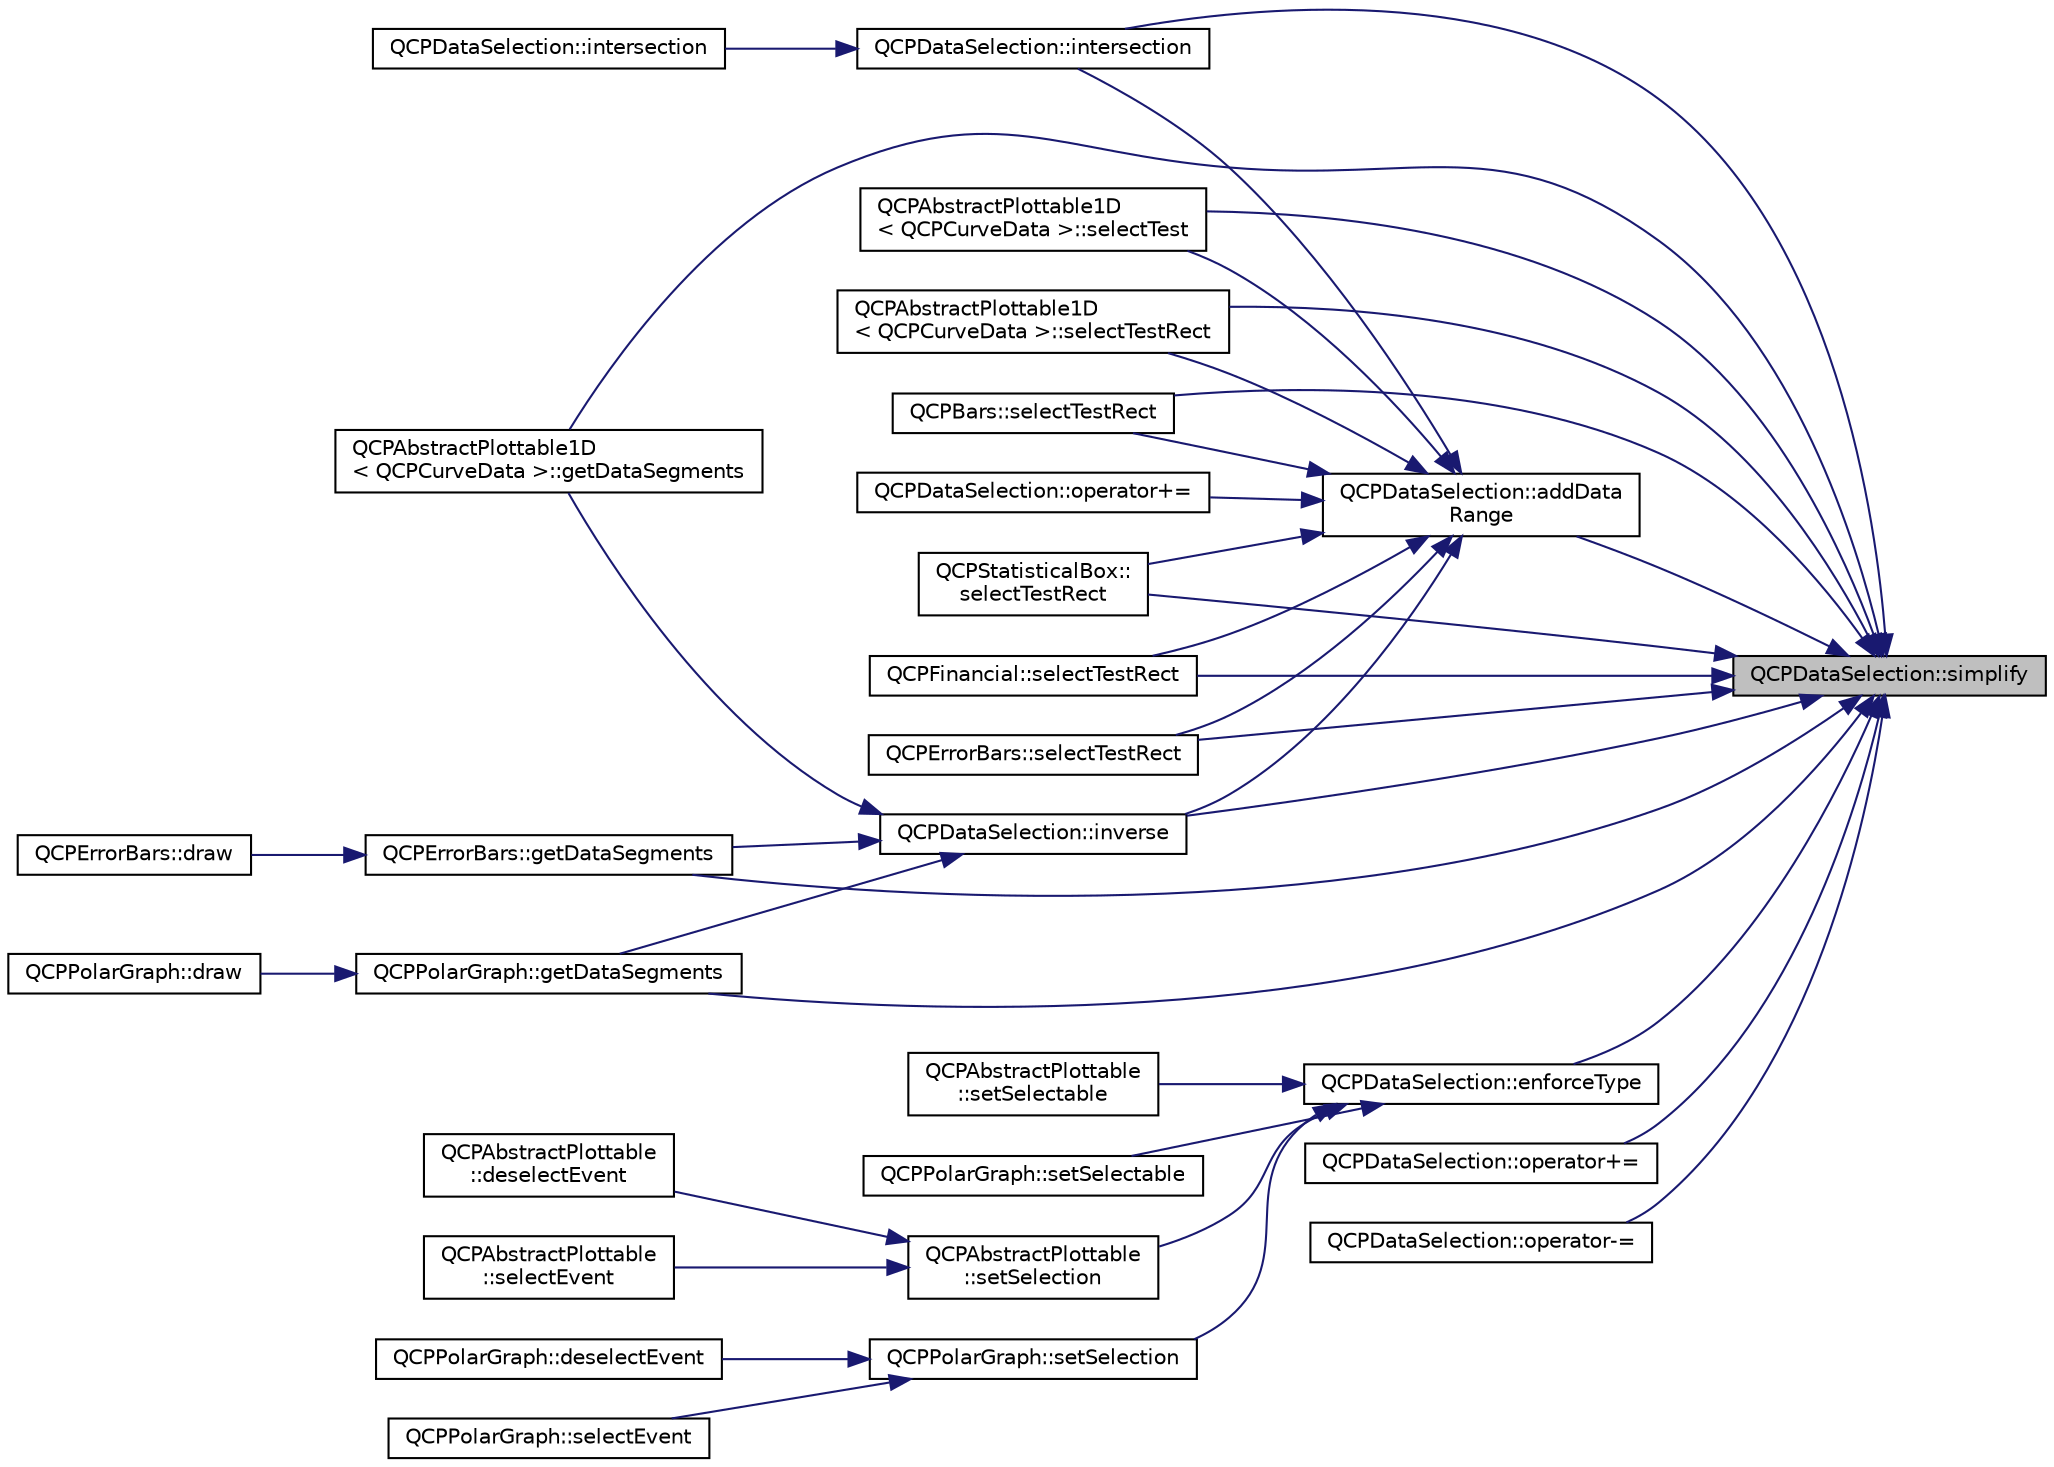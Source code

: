 digraph "QCPDataSelection::simplify"
{
 // LATEX_PDF_SIZE
  edge [fontname="Helvetica",fontsize="10",labelfontname="Helvetica",labelfontsize="10"];
  node [fontname="Helvetica",fontsize="10",shape=record];
  rankdir="RL";
  Node1 [label="QCPDataSelection::simplify",height=0.2,width=0.4,color="black", fillcolor="grey75", style="filled", fontcolor="black",tooltip=" "];
  Node1 -> Node2 [dir="back",color="midnightblue",fontsize="10",style="solid",fontname="Helvetica"];
  Node2 [label="QCPDataSelection::addData\lRange",height=0.2,width=0.4,color="black", fillcolor="white", style="filled",URL="$classQCPDataSelection.html#a46740c5aa7b80ae9b2abf6985d61b74f",tooltip=" "];
  Node2 -> Node3 [dir="back",color="midnightblue",fontsize="10",style="solid",fontname="Helvetica"];
  Node3 [label="QCPDataSelection::intersection",height=0.2,width=0.4,color="black", fillcolor="white", style="filled",URL="$classQCPDataSelection.html#af5267ced53687561367105ee77b874ab",tooltip=" "];
  Node3 -> Node4 [dir="back",color="midnightblue",fontsize="10",style="solid",fontname="Helvetica"];
  Node4 [label="QCPDataSelection::intersection",height=0.2,width=0.4,color="black", fillcolor="white", style="filled",URL="$classQCPDataSelection.html#af296ec5a948656c1d1ecb7b2970d2a24",tooltip=" "];
  Node2 -> Node5 [dir="back",color="midnightblue",fontsize="10",style="solid",fontname="Helvetica"];
  Node5 [label="QCPDataSelection::inverse",height=0.2,width=0.4,color="black", fillcolor="white", style="filled",URL="$classQCPDataSelection.html#ae8097f4e4ffee7b1b5df27c93eb365db",tooltip=" "];
  Node5 -> Node6 [dir="back",color="midnightblue",fontsize="10",style="solid",fontname="Helvetica"];
  Node6 [label="QCPAbstractPlottable1D\l\< QCPCurveData \>::getDataSegments",height=0.2,width=0.4,color="black", fillcolor="white", style="filled",URL="$classQCPAbstractPlottable1D.html#ae890e62ce403c54f575c73b9529f1af8",tooltip=" "];
  Node5 -> Node7 [dir="back",color="midnightblue",fontsize="10",style="solid",fontname="Helvetica"];
  Node7 [label="QCPErrorBars::getDataSegments",height=0.2,width=0.4,color="black", fillcolor="white", style="filled",URL="$classQCPErrorBars.html#a243e0bb2563fc2e9f08efd77e7175abf",tooltip=" "];
  Node7 -> Node8 [dir="back",color="midnightblue",fontsize="10",style="solid",fontname="Helvetica"];
  Node8 [label="QCPErrorBars::draw",height=0.2,width=0.4,color="black", fillcolor="white", style="filled",URL="$classQCPErrorBars.html#a801e85931372abf2a1034bfb2eac5cd2",tooltip=" "];
  Node5 -> Node9 [dir="back",color="midnightblue",fontsize="10",style="solid",fontname="Helvetica"];
  Node9 [label="QCPPolarGraph::getDataSegments",height=0.2,width=0.4,color="black", fillcolor="white", style="filled",URL="$classQCPPolarGraph.html#a984e21a4d3189d3fce60a3b883a86752",tooltip=" "];
  Node9 -> Node10 [dir="back",color="midnightblue",fontsize="10",style="solid",fontname="Helvetica"];
  Node10 [label="QCPPolarGraph::draw",height=0.2,width=0.4,color="black", fillcolor="white", style="filled",URL="$classQCPPolarGraph.html#a2a053fc53b7945cd2e3b93cef9cade9a",tooltip=" "];
  Node2 -> Node11 [dir="back",color="midnightblue",fontsize="10",style="solid",fontname="Helvetica"];
  Node11 [label="QCPDataSelection::operator+=",height=0.2,width=0.4,color="black", fillcolor="white", style="filled",URL="$classQCPDataSelection.html#a17058640d4e6f49984a0e7e42043df1b",tooltip=" "];
  Node2 -> Node12 [dir="back",color="midnightblue",fontsize="10",style="solid",fontname="Helvetica"];
  Node12 [label="QCPAbstractPlottable1D\l\< QCPCurveData \>::selectTest",height=0.2,width=0.4,color="black", fillcolor="white", style="filled",URL="$classQCPAbstractPlottable1D.html#a2f169c3c2989e5d08ec7a9e3eb56a261",tooltip=" "];
  Node2 -> Node13 [dir="back",color="midnightblue",fontsize="10",style="solid",fontname="Helvetica"];
  Node13 [label="QCPAbstractPlottable1D\l\< QCPCurveData \>::selectTestRect",height=0.2,width=0.4,color="black", fillcolor="white", style="filled",URL="$classQCPAbstractPlottable1D.html#a22377bf6e57ab7eedbc9e489250c6ded",tooltip=" "];
  Node2 -> Node14 [dir="back",color="midnightblue",fontsize="10",style="solid",fontname="Helvetica"];
  Node14 [label="QCPBars::selectTestRect",height=0.2,width=0.4,color="black", fillcolor="white", style="filled",URL="$classQCPBars.html#ab03bb6125c3e983b89d694f75ce6b3d5",tooltip=" "];
  Node2 -> Node15 [dir="back",color="midnightblue",fontsize="10",style="solid",fontname="Helvetica"];
  Node15 [label="QCPStatisticalBox::\lselectTestRect",height=0.2,width=0.4,color="black", fillcolor="white", style="filled",URL="$classQCPStatisticalBox.html#a42febad6ad5e924a151434cc434b4ffc",tooltip=" "];
  Node2 -> Node16 [dir="back",color="midnightblue",fontsize="10",style="solid",fontname="Helvetica"];
  Node16 [label="QCPFinancial::selectTestRect",height=0.2,width=0.4,color="black", fillcolor="white", style="filled",URL="$classQCPFinancial.html#a3c5beb1ab028a1dba845fc9dcffc7cf4",tooltip=" "];
  Node2 -> Node17 [dir="back",color="midnightblue",fontsize="10",style="solid",fontname="Helvetica"];
  Node17 [label="QCPErrorBars::selectTestRect",height=0.2,width=0.4,color="black", fillcolor="white", style="filled",URL="$classQCPErrorBars.html#ad7c727736599dfb173f0952082e1a5b6",tooltip=" "];
  Node1 -> Node18 [dir="back",color="midnightblue",fontsize="10",style="solid",fontname="Helvetica"];
  Node18 [label="QCPDataSelection::enforceType",height=0.2,width=0.4,color="black", fillcolor="white", style="filled",URL="$classQCPDataSelection.html#a17b84d852911531d229f4a76aa239a75",tooltip=" "];
  Node18 -> Node19 [dir="back",color="midnightblue",fontsize="10",style="solid",fontname="Helvetica"];
  Node19 [label="QCPAbstractPlottable\l::setSelectable",height=0.2,width=0.4,color="black", fillcolor="white", style="filled",URL="$classQCPAbstractPlottable.html#ac238d6e910f976f1f30d41c2bca44ac3",tooltip=" "];
  Node18 -> Node20 [dir="back",color="midnightblue",fontsize="10",style="solid",fontname="Helvetica"];
  Node20 [label="QCPPolarGraph::setSelectable",height=0.2,width=0.4,color="black", fillcolor="white", style="filled",URL="$classQCPPolarGraph.html#ab69bb9f6074ba180e74e535fd6494f96",tooltip=" "];
  Node18 -> Node21 [dir="back",color="midnightblue",fontsize="10",style="solid",fontname="Helvetica"];
  Node21 [label="QCPAbstractPlottable\l::setSelection",height=0.2,width=0.4,color="black", fillcolor="white", style="filled",URL="$classQCPAbstractPlottable.html#a219bc5403a9d85d3129165ec3f5ae436",tooltip=" "];
  Node21 -> Node22 [dir="back",color="midnightblue",fontsize="10",style="solid",fontname="Helvetica"];
  Node22 [label="QCPAbstractPlottable\l::deselectEvent",height=0.2,width=0.4,color="black", fillcolor="white", style="filled",URL="$classQCPAbstractPlottable.html#a9b104d9da4f38f934363945c313bf82e",tooltip=" "];
  Node21 -> Node23 [dir="back",color="midnightblue",fontsize="10",style="solid",fontname="Helvetica"];
  Node23 [label="QCPAbstractPlottable\l::selectEvent",height=0.2,width=0.4,color="black", fillcolor="white", style="filled",URL="$classQCPAbstractPlottable.html#a2d488568cf16600dd81fa23d7d439829",tooltip=" "];
  Node18 -> Node24 [dir="back",color="midnightblue",fontsize="10",style="solid",fontname="Helvetica"];
  Node24 [label="QCPPolarGraph::setSelection",height=0.2,width=0.4,color="black", fillcolor="white", style="filled",URL="$classQCPPolarGraph.html#ab5cc3f205eeb153dd3a28c11b996ccb2",tooltip=" "];
  Node24 -> Node25 [dir="back",color="midnightblue",fontsize="10",style="solid",fontname="Helvetica"];
  Node25 [label="QCPPolarGraph::deselectEvent",height=0.2,width=0.4,color="black", fillcolor="white", style="filled",URL="$classQCPPolarGraph.html#a3372c079d5859f513d18384890945072",tooltip=" "];
  Node24 -> Node26 [dir="back",color="midnightblue",fontsize="10",style="solid",fontname="Helvetica"];
  Node26 [label="QCPPolarGraph::selectEvent",height=0.2,width=0.4,color="black", fillcolor="white", style="filled",URL="$classQCPPolarGraph.html#a1bc6a4af76e45ce13cd4f544062ff8b3",tooltip=" "];
  Node1 -> Node6 [dir="back",color="midnightblue",fontsize="10",style="solid",fontname="Helvetica"];
  Node1 -> Node7 [dir="back",color="midnightblue",fontsize="10",style="solid",fontname="Helvetica"];
  Node1 -> Node9 [dir="back",color="midnightblue",fontsize="10",style="solid",fontname="Helvetica"];
  Node1 -> Node3 [dir="back",color="midnightblue",fontsize="10",style="solid",fontname="Helvetica"];
  Node1 -> Node5 [dir="back",color="midnightblue",fontsize="10",style="solid",fontname="Helvetica"];
  Node1 -> Node27 [dir="back",color="midnightblue",fontsize="10",style="solid",fontname="Helvetica"];
  Node27 [label="QCPDataSelection::operator+=",height=0.2,width=0.4,color="black", fillcolor="white", style="filled",URL="$classQCPDataSelection.html#a4584d4b0ea5c4f095bd7b70f88eb5d9d",tooltip=" "];
  Node1 -> Node28 [dir="back",color="midnightblue",fontsize="10",style="solid",fontname="Helvetica"];
  Node28 [label="QCPDataSelection::operator-=",height=0.2,width=0.4,color="black", fillcolor="white", style="filled",URL="$classQCPDataSelection.html#a8d18b20d20dde737eefc10967e31cf73",tooltip=" "];
  Node1 -> Node12 [dir="back",color="midnightblue",fontsize="10",style="solid",fontname="Helvetica"];
  Node1 -> Node13 [dir="back",color="midnightblue",fontsize="10",style="solid",fontname="Helvetica"];
  Node1 -> Node14 [dir="back",color="midnightblue",fontsize="10",style="solid",fontname="Helvetica"];
  Node1 -> Node15 [dir="back",color="midnightblue",fontsize="10",style="solid",fontname="Helvetica"];
  Node1 -> Node16 [dir="back",color="midnightblue",fontsize="10",style="solid",fontname="Helvetica"];
  Node1 -> Node17 [dir="back",color="midnightblue",fontsize="10",style="solid",fontname="Helvetica"];
}
